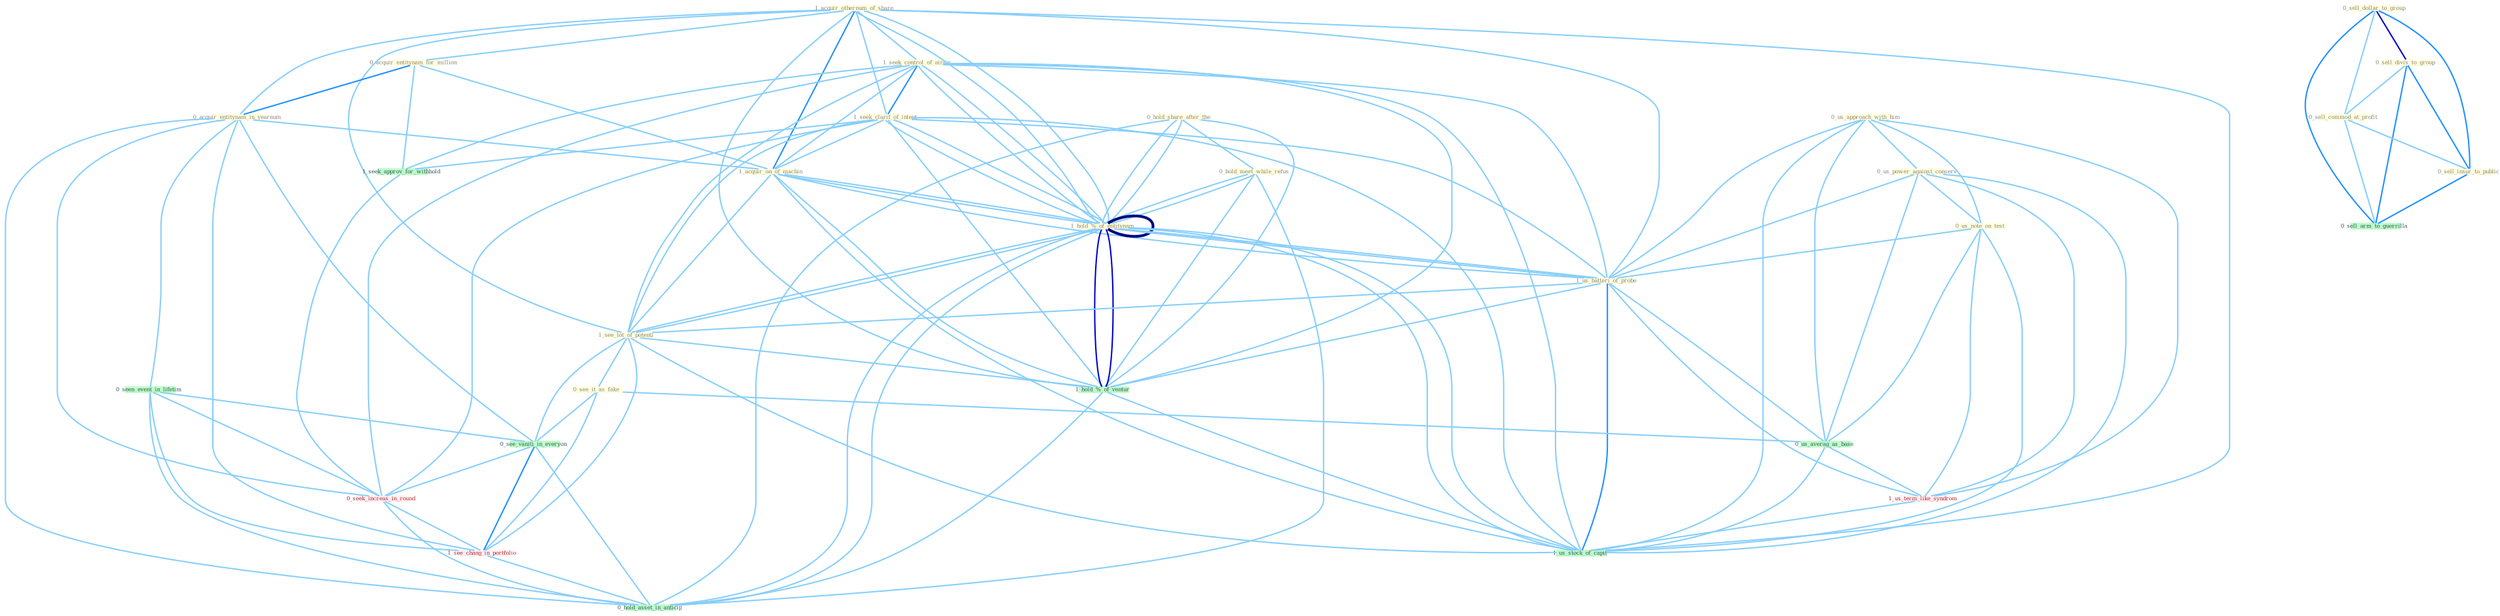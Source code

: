 Graph G{ 
    node
    [shape=polygon,style=filled,width=.5,height=.06,color="#BDFCC9",fixedsize=true,fontsize=4,
    fontcolor="#2f4f4f"];
    {node
    [color="#ffffe0", fontcolor="#8b7d6b"] "1_acquir_othernum_of_share " "0_sell_dollar_to_group " "0_sell_divis_to_group " "0_acquir_entitynam_for_million " "1_seek_control_of_airlin " "0_acquir_entitynam_in_yearnum " "1_seek_clarif_of_intent " "0_us_approach_with_him " "1_acquir_on_of_machin " "0_sell_commod_at_profit " "0_us_power_against_conserv " "0_us_note_on_test " "0_hold_share_after_the " "0_sell_insur_to_public " "0_hold_meet_while_refus " "1_hold_%_of_entitynam " "1_us_batteri_of_probe " "1_see_lot_of_potenti " "0_see_it_as_fake " "1_hold_%_of_entitynam "}
{node [color="#fff0f5", fontcolor="#b22222"] "1_us_term_like_syndrom " "0_seek_increas_in_round " "1_see_chang_in_portfolio "}
edge [color="#B0E2FF"];

	"1_acquir_othernum_of_share " -- "0_acquir_entitynam_for_million " [w="1", color="#87cefa" ];
	"1_acquir_othernum_of_share " -- "1_seek_control_of_airlin " [w="1", color="#87cefa" ];
	"1_acquir_othernum_of_share " -- "0_acquir_entitynam_in_yearnum " [w="1", color="#87cefa" ];
	"1_acquir_othernum_of_share " -- "1_seek_clarif_of_intent " [w="1", color="#87cefa" ];
	"1_acquir_othernum_of_share " -- "1_acquir_on_of_machin " [w="2", color="#1e90ff" , len=0.8];
	"1_acquir_othernum_of_share " -- "1_hold_%_of_entitynam " [w="1", color="#87cefa" ];
	"1_acquir_othernum_of_share " -- "1_us_batteri_of_probe " [w="1", color="#87cefa" ];
	"1_acquir_othernum_of_share " -- "1_see_lot_of_potenti " [w="1", color="#87cefa" ];
	"1_acquir_othernum_of_share " -- "1_hold_%_of_entitynam " [w="1", color="#87cefa" ];
	"1_acquir_othernum_of_share " -- "1_hold_%_of_ventur " [w="1", color="#87cefa" ];
	"1_acquir_othernum_of_share " -- "1_us_stock_of_capit " [w="1", color="#87cefa" ];
	"0_sell_dollar_to_group " -- "0_sell_divis_to_group " [w="3", color="#0000cd" , len=0.6];
	"0_sell_dollar_to_group " -- "0_sell_commod_at_profit " [w="1", color="#87cefa" ];
	"0_sell_dollar_to_group " -- "0_sell_insur_to_public " [w="2", color="#1e90ff" , len=0.8];
	"0_sell_dollar_to_group " -- "0_sell_arm_to_guerrilla " [w="2", color="#1e90ff" , len=0.8];
	"0_sell_divis_to_group " -- "0_sell_commod_at_profit " [w="1", color="#87cefa" ];
	"0_sell_divis_to_group " -- "0_sell_insur_to_public " [w="2", color="#1e90ff" , len=0.8];
	"0_sell_divis_to_group " -- "0_sell_arm_to_guerrilla " [w="2", color="#1e90ff" , len=0.8];
	"0_acquir_entitynam_for_million " -- "0_acquir_entitynam_in_yearnum " [w="2", color="#1e90ff" , len=0.8];
	"0_acquir_entitynam_for_million " -- "1_acquir_on_of_machin " [w="1", color="#87cefa" ];
	"0_acquir_entitynam_for_million " -- "1_seek_approv_for_withhold " [w="1", color="#87cefa" ];
	"1_seek_control_of_airlin " -- "1_seek_clarif_of_intent " [w="2", color="#1e90ff" , len=0.8];
	"1_seek_control_of_airlin " -- "1_acquir_on_of_machin " [w="1", color="#87cefa" ];
	"1_seek_control_of_airlin " -- "1_hold_%_of_entitynam " [w="1", color="#87cefa" ];
	"1_seek_control_of_airlin " -- "1_us_batteri_of_probe " [w="1", color="#87cefa" ];
	"1_seek_control_of_airlin " -- "1_see_lot_of_potenti " [w="1", color="#87cefa" ];
	"1_seek_control_of_airlin " -- "1_hold_%_of_entitynam " [w="1", color="#87cefa" ];
	"1_seek_control_of_airlin " -- "1_seek_approv_for_withhold " [w="1", color="#87cefa" ];
	"1_seek_control_of_airlin " -- "1_hold_%_of_ventur " [w="1", color="#87cefa" ];
	"1_seek_control_of_airlin " -- "0_seek_increas_in_round " [w="1", color="#87cefa" ];
	"1_seek_control_of_airlin " -- "1_us_stock_of_capit " [w="1", color="#87cefa" ];
	"0_acquir_entitynam_in_yearnum " -- "1_acquir_on_of_machin " [w="1", color="#87cefa" ];
	"0_acquir_entitynam_in_yearnum " -- "0_seen_event_in_lifetim " [w="1", color="#87cefa" ];
	"0_acquir_entitynam_in_yearnum " -- "0_see_vaniti_in_everyon " [w="1", color="#87cefa" ];
	"0_acquir_entitynam_in_yearnum " -- "0_seek_increas_in_round " [w="1", color="#87cefa" ];
	"0_acquir_entitynam_in_yearnum " -- "1_see_chang_in_portfolio " [w="1", color="#87cefa" ];
	"0_acquir_entitynam_in_yearnum " -- "0_hold_asset_in_anticip " [w="1", color="#87cefa" ];
	"1_seek_clarif_of_intent " -- "1_acquir_on_of_machin " [w="1", color="#87cefa" ];
	"1_seek_clarif_of_intent " -- "1_hold_%_of_entitynam " [w="1", color="#87cefa" ];
	"1_seek_clarif_of_intent " -- "1_us_batteri_of_probe " [w="1", color="#87cefa" ];
	"1_seek_clarif_of_intent " -- "1_see_lot_of_potenti " [w="1", color="#87cefa" ];
	"1_seek_clarif_of_intent " -- "1_hold_%_of_entitynam " [w="1", color="#87cefa" ];
	"1_seek_clarif_of_intent " -- "1_seek_approv_for_withhold " [w="1", color="#87cefa" ];
	"1_seek_clarif_of_intent " -- "1_hold_%_of_ventur " [w="1", color="#87cefa" ];
	"1_seek_clarif_of_intent " -- "0_seek_increas_in_round " [w="1", color="#87cefa" ];
	"1_seek_clarif_of_intent " -- "1_us_stock_of_capit " [w="1", color="#87cefa" ];
	"0_us_approach_with_him " -- "0_us_power_against_conserv " [w="1", color="#87cefa" ];
	"0_us_approach_with_him " -- "0_us_note_on_test " [w="1", color="#87cefa" ];
	"0_us_approach_with_him " -- "1_us_batteri_of_probe " [w="1", color="#87cefa" ];
	"0_us_approach_with_him " -- "0_us_averag_as_base " [w="1", color="#87cefa" ];
	"0_us_approach_with_him " -- "1_us_term_like_syndrom " [w="1", color="#87cefa" ];
	"0_us_approach_with_him " -- "1_us_stock_of_capit " [w="1", color="#87cefa" ];
	"1_acquir_on_of_machin " -- "1_hold_%_of_entitynam " [w="1", color="#87cefa" ];
	"1_acquir_on_of_machin " -- "1_us_batteri_of_probe " [w="1", color="#87cefa" ];
	"1_acquir_on_of_machin " -- "1_see_lot_of_potenti " [w="1", color="#87cefa" ];
	"1_acquir_on_of_machin " -- "1_hold_%_of_entitynam " [w="1", color="#87cefa" ];
	"1_acquir_on_of_machin " -- "1_hold_%_of_ventur " [w="1", color="#87cefa" ];
	"1_acquir_on_of_machin " -- "1_us_stock_of_capit " [w="1", color="#87cefa" ];
	"0_sell_commod_at_profit " -- "0_sell_insur_to_public " [w="1", color="#87cefa" ];
	"0_sell_commod_at_profit " -- "0_sell_arm_to_guerrilla " [w="1", color="#87cefa" ];
	"0_us_power_against_conserv " -- "0_us_note_on_test " [w="1", color="#87cefa" ];
	"0_us_power_against_conserv " -- "1_us_batteri_of_probe " [w="1", color="#87cefa" ];
	"0_us_power_against_conserv " -- "0_us_averag_as_base " [w="1", color="#87cefa" ];
	"0_us_power_against_conserv " -- "1_us_term_like_syndrom " [w="1", color="#87cefa" ];
	"0_us_power_against_conserv " -- "1_us_stock_of_capit " [w="1", color="#87cefa" ];
	"0_us_note_on_test " -- "1_us_batteri_of_probe " [w="1", color="#87cefa" ];
	"0_us_note_on_test " -- "0_us_averag_as_base " [w="1", color="#87cefa" ];
	"0_us_note_on_test " -- "1_us_term_like_syndrom " [w="1", color="#87cefa" ];
	"0_us_note_on_test " -- "1_us_stock_of_capit " [w="1", color="#87cefa" ];
	"0_hold_share_after_the " -- "0_hold_meet_while_refus " [w="1", color="#87cefa" ];
	"0_hold_share_after_the " -- "1_hold_%_of_entitynam " [w="1", color="#87cefa" ];
	"0_hold_share_after_the " -- "1_hold_%_of_entitynam " [w="1", color="#87cefa" ];
	"0_hold_share_after_the " -- "1_hold_%_of_ventur " [w="1", color="#87cefa" ];
	"0_hold_share_after_the " -- "0_hold_asset_in_anticip " [w="1", color="#87cefa" ];
	"0_sell_insur_to_public " -- "0_sell_arm_to_guerrilla " [w="2", color="#1e90ff" , len=0.8];
	"0_hold_meet_while_refus " -- "1_hold_%_of_entitynam " [w="1", color="#87cefa" ];
	"0_hold_meet_while_refus " -- "1_hold_%_of_entitynam " [w="1", color="#87cefa" ];
	"0_hold_meet_while_refus " -- "1_hold_%_of_ventur " [w="1", color="#87cefa" ];
	"0_hold_meet_while_refus " -- "0_hold_asset_in_anticip " [w="1", color="#87cefa" ];
	"1_hold_%_of_entitynam " -- "1_us_batteri_of_probe " [w="1", color="#87cefa" ];
	"1_hold_%_of_entitynam " -- "1_see_lot_of_potenti " [w="1", color="#87cefa" ];
	"1_hold_%_of_entitynam " -- "1_hold_%_of_entitynam " [w="4", style=bold, color="#000080", len=0.4];
	"1_hold_%_of_entitynam " -- "1_hold_%_of_ventur " [w="3", color="#0000cd" , len=0.6];
	"1_hold_%_of_entitynam " -- "1_us_stock_of_capit " [w="1", color="#87cefa" ];
	"1_hold_%_of_entitynam " -- "0_hold_asset_in_anticip " [w="1", color="#87cefa" ];
	"1_us_batteri_of_probe " -- "1_see_lot_of_potenti " [w="1", color="#87cefa" ];
	"1_us_batteri_of_probe " -- "1_hold_%_of_entitynam " [w="1", color="#87cefa" ];
	"1_us_batteri_of_probe " -- "0_us_averag_as_base " [w="1", color="#87cefa" ];
	"1_us_batteri_of_probe " -- "1_us_term_like_syndrom " [w="1", color="#87cefa" ];
	"1_us_batteri_of_probe " -- "1_hold_%_of_ventur " [w="1", color="#87cefa" ];
	"1_us_batteri_of_probe " -- "1_us_stock_of_capit " [w="2", color="#1e90ff" , len=0.8];
	"1_see_lot_of_potenti " -- "0_see_it_as_fake " [w="1", color="#87cefa" ];
	"1_see_lot_of_potenti " -- "1_hold_%_of_entitynam " [w="1", color="#87cefa" ];
	"1_see_lot_of_potenti " -- "1_hold_%_of_ventur " [w="1", color="#87cefa" ];
	"1_see_lot_of_potenti " -- "0_see_vaniti_in_everyon " [w="1", color="#87cefa" ];
	"1_see_lot_of_potenti " -- "1_us_stock_of_capit " [w="1", color="#87cefa" ];
	"1_see_lot_of_potenti " -- "1_see_chang_in_portfolio " [w="1", color="#87cefa" ];
	"0_see_it_as_fake " -- "0_us_averag_as_base " [w="1", color="#87cefa" ];
	"0_see_it_as_fake " -- "0_see_vaniti_in_everyon " [w="1", color="#87cefa" ];
	"0_see_it_as_fake " -- "1_see_chang_in_portfolio " [w="1", color="#87cefa" ];
	"1_hold_%_of_entitynam " -- "1_hold_%_of_ventur " [w="3", color="#0000cd" , len=0.6];
	"1_hold_%_of_entitynam " -- "1_us_stock_of_capit " [w="1", color="#87cefa" ];
	"1_hold_%_of_entitynam " -- "0_hold_asset_in_anticip " [w="1", color="#87cefa" ];
	"0_seen_event_in_lifetim " -- "0_see_vaniti_in_everyon " [w="1", color="#87cefa" ];
	"0_seen_event_in_lifetim " -- "0_seek_increas_in_round " [w="1", color="#87cefa" ];
	"0_seen_event_in_lifetim " -- "1_see_chang_in_portfolio " [w="1", color="#87cefa" ];
	"0_seen_event_in_lifetim " -- "0_hold_asset_in_anticip " [w="1", color="#87cefa" ];
	"0_us_averag_as_base " -- "1_us_term_like_syndrom " [w="1", color="#87cefa" ];
	"0_us_averag_as_base " -- "1_us_stock_of_capit " [w="1", color="#87cefa" ];
	"1_us_term_like_syndrom " -- "1_us_stock_of_capit " [w="1", color="#87cefa" ];
	"1_seek_approv_for_withhold " -- "0_seek_increas_in_round " [w="1", color="#87cefa" ];
	"1_hold_%_of_ventur " -- "1_us_stock_of_capit " [w="1", color="#87cefa" ];
	"1_hold_%_of_ventur " -- "0_hold_asset_in_anticip " [w="1", color="#87cefa" ];
	"0_see_vaniti_in_everyon " -- "0_seek_increas_in_round " [w="1", color="#87cefa" ];
	"0_see_vaniti_in_everyon " -- "1_see_chang_in_portfolio " [w="2", color="#1e90ff" , len=0.8];
	"0_see_vaniti_in_everyon " -- "0_hold_asset_in_anticip " [w="1", color="#87cefa" ];
	"0_seek_increas_in_round " -- "1_see_chang_in_portfolio " [w="1", color="#87cefa" ];
	"0_seek_increas_in_round " -- "0_hold_asset_in_anticip " [w="1", color="#87cefa" ];
	"1_see_chang_in_portfolio " -- "0_hold_asset_in_anticip " [w="1", color="#87cefa" ];
}